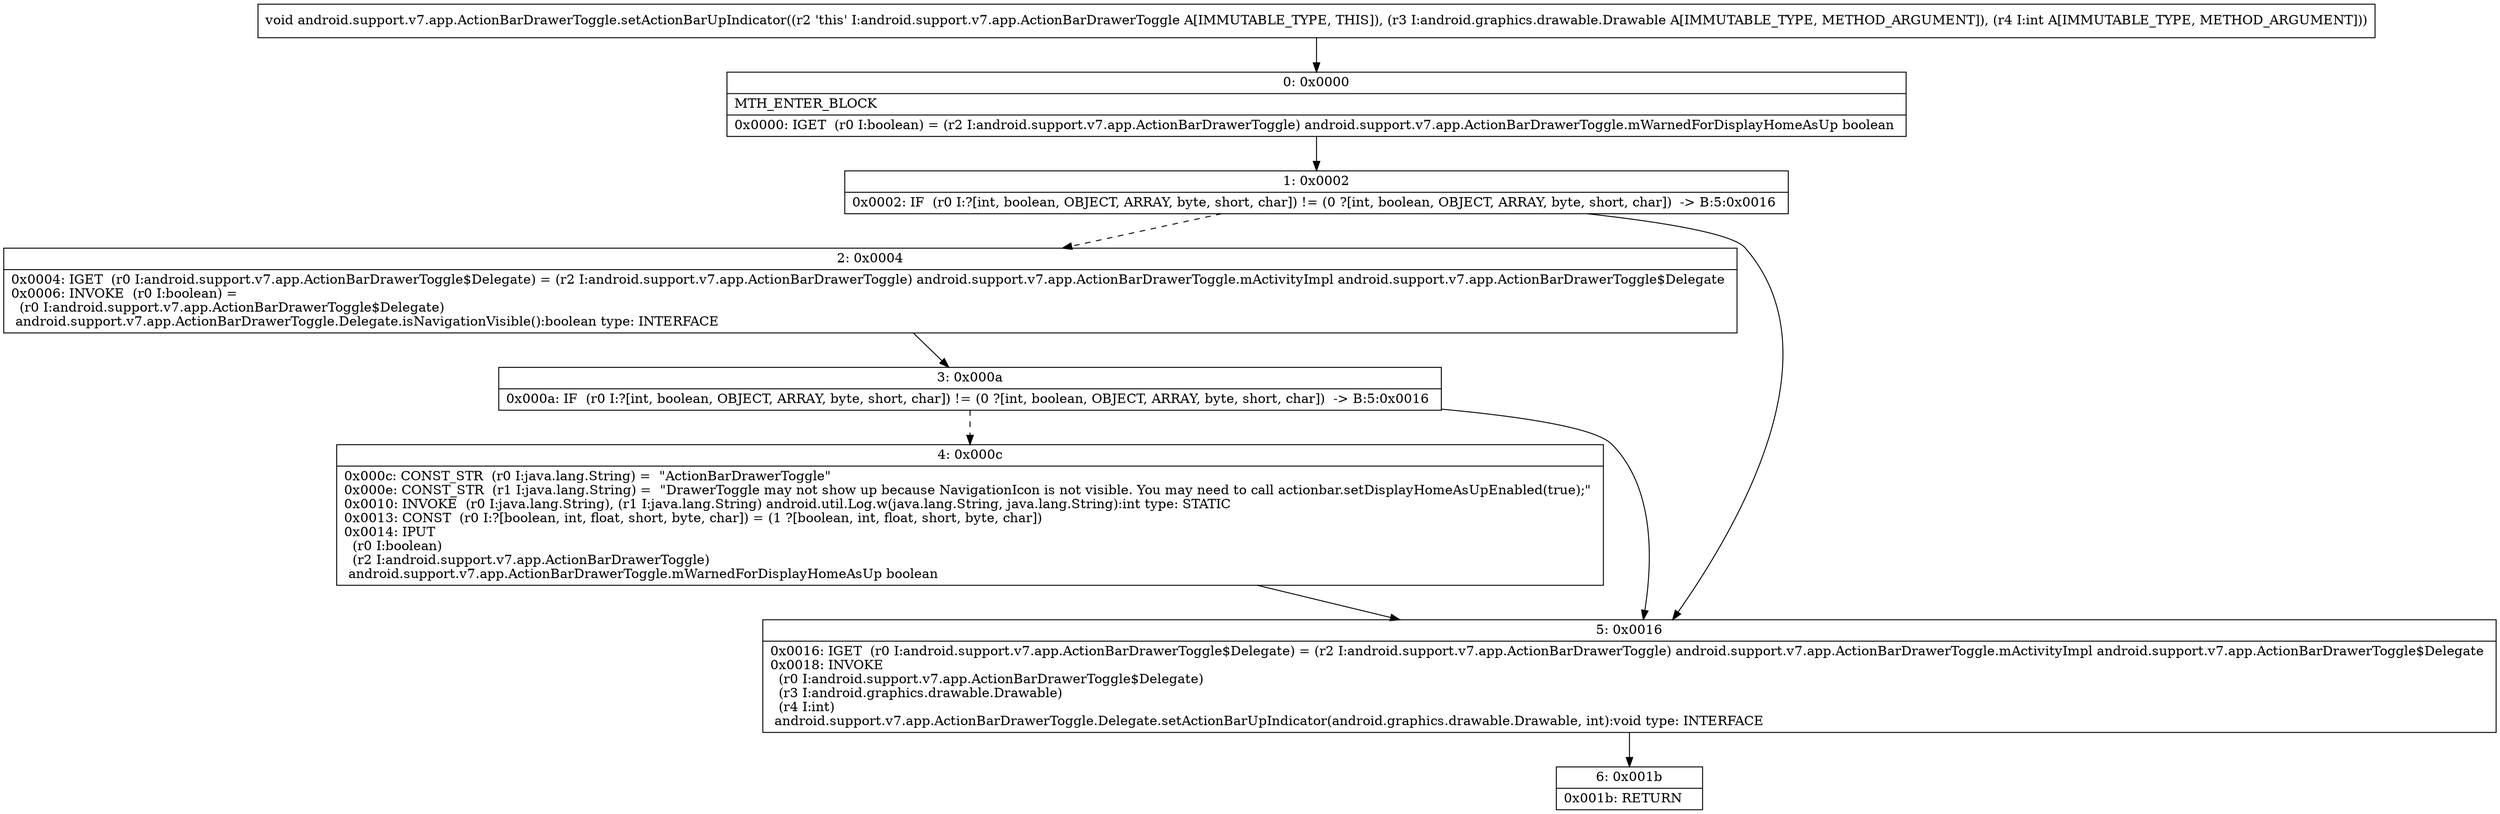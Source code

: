 digraph "CFG forandroid.support.v7.app.ActionBarDrawerToggle.setActionBarUpIndicator(Landroid\/graphics\/drawable\/Drawable;I)V" {
Node_0 [shape=record,label="{0\:\ 0x0000|MTH_ENTER_BLOCK\l|0x0000: IGET  (r0 I:boolean) = (r2 I:android.support.v7.app.ActionBarDrawerToggle) android.support.v7.app.ActionBarDrawerToggle.mWarnedForDisplayHomeAsUp boolean \l}"];
Node_1 [shape=record,label="{1\:\ 0x0002|0x0002: IF  (r0 I:?[int, boolean, OBJECT, ARRAY, byte, short, char]) != (0 ?[int, boolean, OBJECT, ARRAY, byte, short, char])  \-\> B:5:0x0016 \l}"];
Node_2 [shape=record,label="{2\:\ 0x0004|0x0004: IGET  (r0 I:android.support.v7.app.ActionBarDrawerToggle$Delegate) = (r2 I:android.support.v7.app.ActionBarDrawerToggle) android.support.v7.app.ActionBarDrawerToggle.mActivityImpl android.support.v7.app.ActionBarDrawerToggle$Delegate \l0x0006: INVOKE  (r0 I:boolean) = \l  (r0 I:android.support.v7.app.ActionBarDrawerToggle$Delegate)\l android.support.v7.app.ActionBarDrawerToggle.Delegate.isNavigationVisible():boolean type: INTERFACE \l}"];
Node_3 [shape=record,label="{3\:\ 0x000a|0x000a: IF  (r0 I:?[int, boolean, OBJECT, ARRAY, byte, short, char]) != (0 ?[int, boolean, OBJECT, ARRAY, byte, short, char])  \-\> B:5:0x0016 \l}"];
Node_4 [shape=record,label="{4\:\ 0x000c|0x000c: CONST_STR  (r0 I:java.lang.String) =  \"ActionBarDrawerToggle\" \l0x000e: CONST_STR  (r1 I:java.lang.String) =  \"DrawerToggle may not show up because NavigationIcon is not visible. You may need to call actionbar.setDisplayHomeAsUpEnabled(true);\" \l0x0010: INVOKE  (r0 I:java.lang.String), (r1 I:java.lang.String) android.util.Log.w(java.lang.String, java.lang.String):int type: STATIC \l0x0013: CONST  (r0 I:?[boolean, int, float, short, byte, char]) = (1 ?[boolean, int, float, short, byte, char]) \l0x0014: IPUT  \l  (r0 I:boolean)\l  (r2 I:android.support.v7.app.ActionBarDrawerToggle)\l android.support.v7.app.ActionBarDrawerToggle.mWarnedForDisplayHomeAsUp boolean \l}"];
Node_5 [shape=record,label="{5\:\ 0x0016|0x0016: IGET  (r0 I:android.support.v7.app.ActionBarDrawerToggle$Delegate) = (r2 I:android.support.v7.app.ActionBarDrawerToggle) android.support.v7.app.ActionBarDrawerToggle.mActivityImpl android.support.v7.app.ActionBarDrawerToggle$Delegate \l0x0018: INVOKE  \l  (r0 I:android.support.v7.app.ActionBarDrawerToggle$Delegate)\l  (r3 I:android.graphics.drawable.Drawable)\l  (r4 I:int)\l android.support.v7.app.ActionBarDrawerToggle.Delegate.setActionBarUpIndicator(android.graphics.drawable.Drawable, int):void type: INTERFACE \l}"];
Node_6 [shape=record,label="{6\:\ 0x001b|0x001b: RETURN   \l}"];
MethodNode[shape=record,label="{void android.support.v7.app.ActionBarDrawerToggle.setActionBarUpIndicator((r2 'this' I:android.support.v7.app.ActionBarDrawerToggle A[IMMUTABLE_TYPE, THIS]), (r3 I:android.graphics.drawable.Drawable A[IMMUTABLE_TYPE, METHOD_ARGUMENT]), (r4 I:int A[IMMUTABLE_TYPE, METHOD_ARGUMENT])) }"];
MethodNode -> Node_0;
Node_0 -> Node_1;
Node_1 -> Node_2[style=dashed];
Node_1 -> Node_5;
Node_2 -> Node_3;
Node_3 -> Node_4[style=dashed];
Node_3 -> Node_5;
Node_4 -> Node_5;
Node_5 -> Node_6;
}

